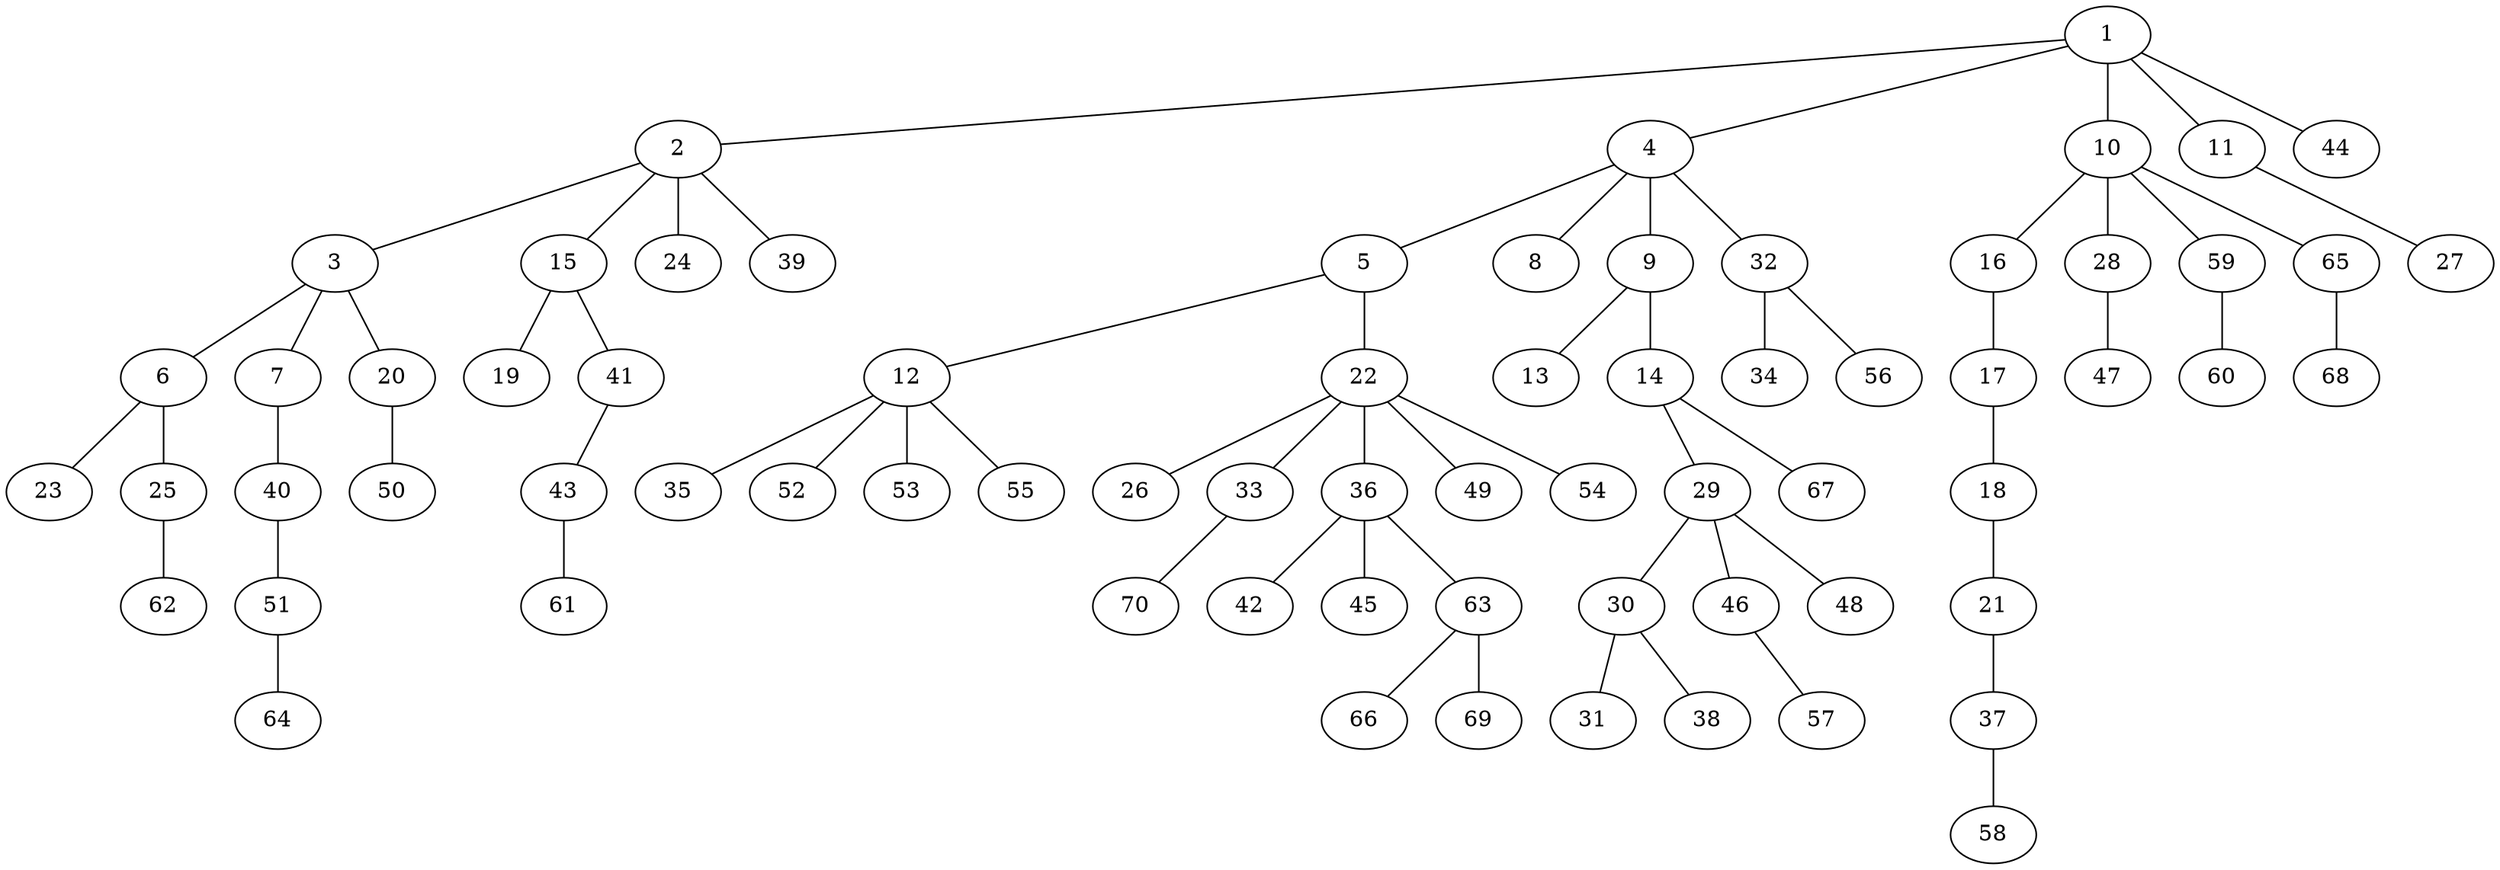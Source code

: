graph graphname {1--2
1--4
1--10
1--11
1--44
2--3
2--15
2--24
2--39
3--6
3--7
3--20
4--5
4--8
4--9
4--32
5--12
5--22
6--23
6--25
7--40
9--13
9--14
10--16
10--28
10--59
10--65
11--27
12--35
12--52
12--53
12--55
14--29
14--67
15--19
15--41
16--17
17--18
18--21
20--50
21--37
22--26
22--33
22--36
22--49
22--54
25--62
28--47
29--30
29--46
29--48
30--31
30--38
32--34
32--56
33--70
36--42
36--45
36--63
37--58
40--51
41--43
43--61
46--57
51--64
59--60
63--66
63--69
65--68
}